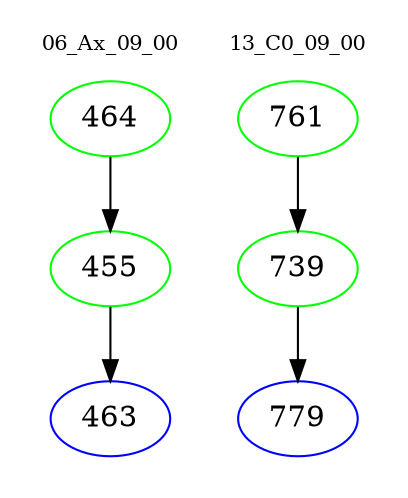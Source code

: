 digraph{
subgraph cluster_0 {
color = white
label = "06_Ax_09_00";
fontsize=10;
T0_464 [label="464", color="green"]
T0_464 -> T0_455 [color="black"]
T0_455 [label="455", color="green"]
T0_455 -> T0_463 [color="black"]
T0_463 [label="463", color="blue"]
}
subgraph cluster_1 {
color = white
label = "13_C0_09_00";
fontsize=10;
T1_761 [label="761", color="green"]
T1_761 -> T1_739 [color="black"]
T1_739 [label="739", color="green"]
T1_739 -> T1_779 [color="black"]
T1_779 [label="779", color="blue"]
}
}
